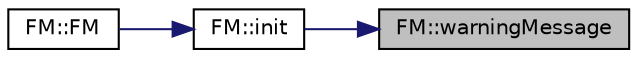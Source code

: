 digraph "FM::warningMessage"
{
 // INTERACTIVE_SVG=YES
 // LATEX_PDF_SIZE
  edge [fontname="Helvetica",fontsize="10",labelfontname="Helvetica",labelfontsize="10"];
  node [fontname="Helvetica",fontsize="10",shape=record];
  rankdir="RL";
  Node521 [label="FM::warningMessage",height=0.2,width=0.4,color="black", fillcolor="grey75", style="filled", fontcolor="black",tooltip=" "];
  Node521 -> Node522 [dir="back",color="midnightblue",fontsize="10",style="solid",fontname="Helvetica"];
  Node522 [label="FM::init",height=0.2,width=0.4,color="black", fillcolor="white", style="filled",URL="$class_f_m.html#a2963953441035d07e786165e7fa31d27",tooltip=" "];
  Node522 -> Node523 [dir="back",color="midnightblue",fontsize="10",style="solid",fontname="Helvetica"];
  Node523 [label="FM::FM",height=0.2,width=0.4,color="black", fillcolor="white", style="filled",URL="$class_f_m.html#a407bfd40f7070f79a04386a2332ecd59",tooltip=" "];
}
